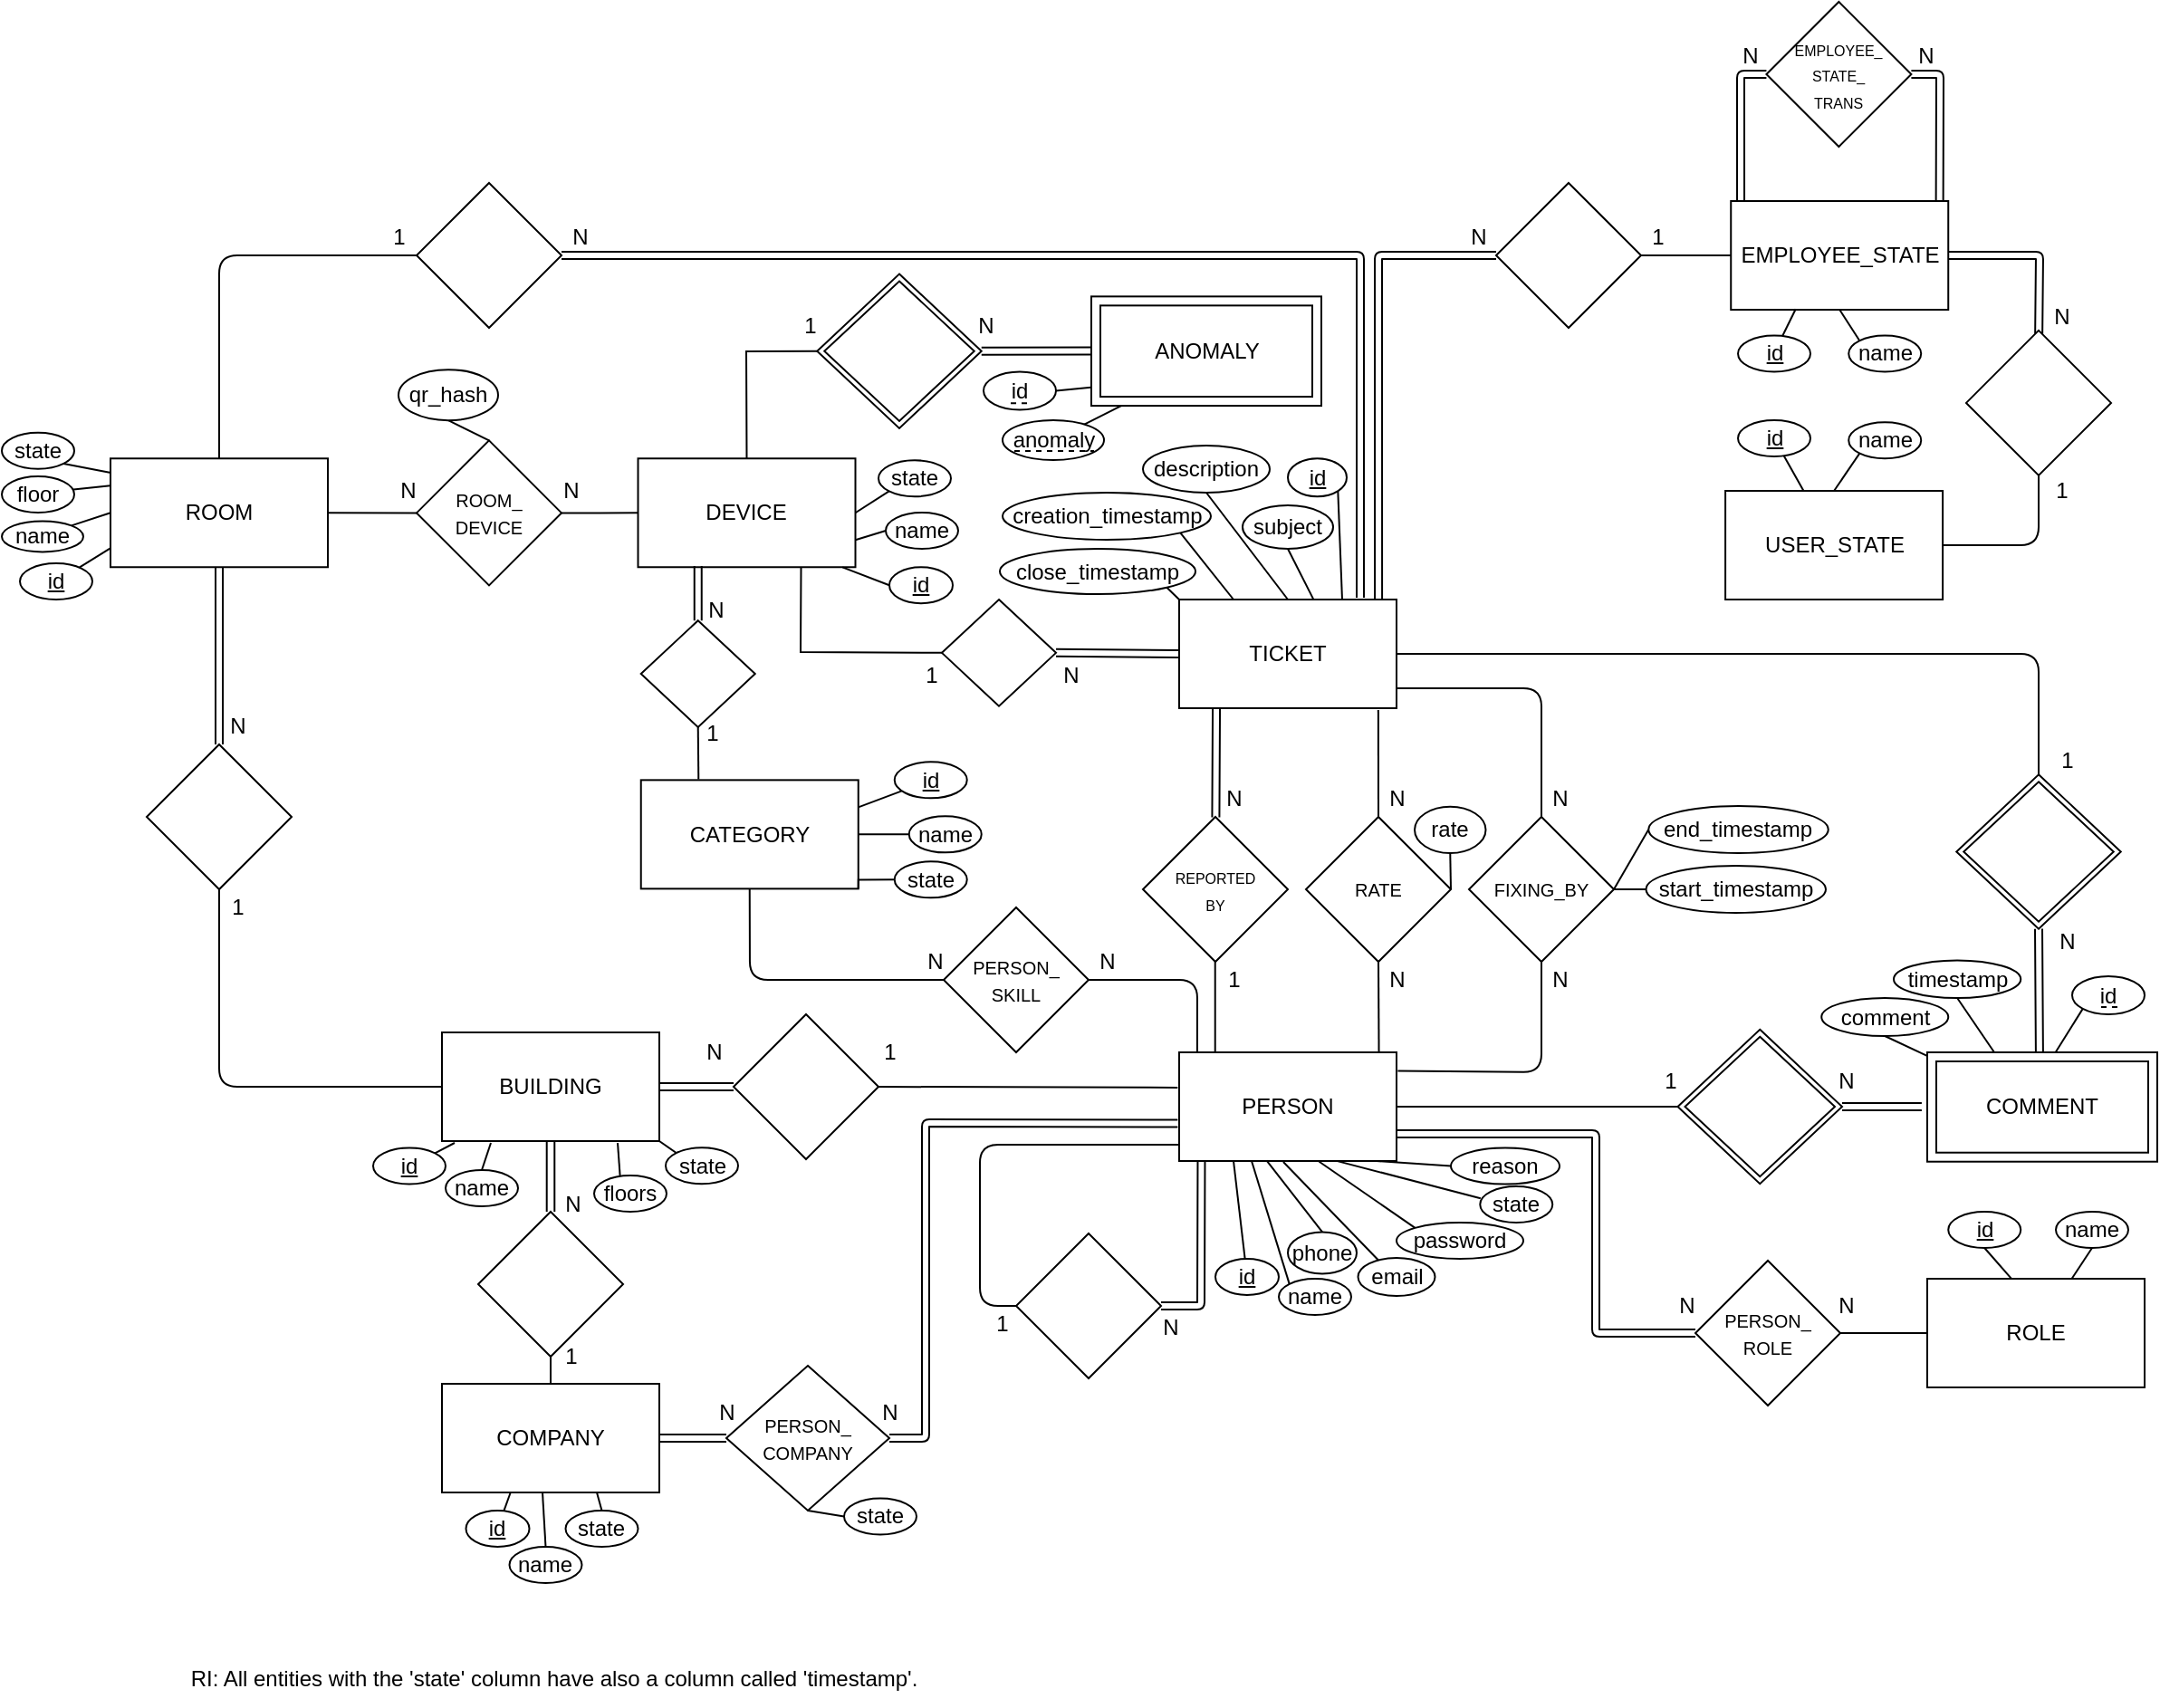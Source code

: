 <mxfile version="14.5.1" type="device"><diagram id="GrZFwum2bMTk4C1iSO5-" name="Página-1"><mxGraphModel dx="1913" dy="-371" grid="1" gridSize="10" guides="1" tooltips="1" connect="1" arrows="1" fold="1" page="1" pageScale="1" pageWidth="827" pageHeight="1169" math="0" shadow="0"><root><mxCell id="0"/><mxCell id="1" parent="0"/><mxCell id="RYFZq0HlwkiOwRN-TB-2-16" value="COMMENT" style="shape=ext;margin=3;double=1;whiteSpace=wrap;html=1;align=center;strokeWidth=1;perimeterSpacing=7;" parent="1" vertex="1"><mxGeometry x="443" y="1780" width="127" height="60.36" as="geometry"/></mxCell><mxCell id="RYFZq0HlwkiOwRN-TB-2-18" value="&amp;nbsp;" style="shape=rhombus;double=1;perimeter=rhombusPerimeter;whiteSpace=wrap;html=1;align=center;" parent="1" vertex="1"><mxGeometry x="459.13" y="1626.64" width="90.75" height="85.18" as="geometry"/></mxCell><mxCell id="RYFZq0HlwkiOwRN-TB-2-20" value="" style="shape=link;html=1;endArrow=none;endFill=0;entryX=0.489;entryY=0.094;entryDx=0;entryDy=0;entryPerimeter=0;exitX=0.5;exitY=1;exitDx=0;exitDy=0;" parent="1" source="RYFZq0HlwkiOwRN-TB-2-18" target="RYFZq0HlwkiOwRN-TB-2-16" edge="1"><mxGeometry relative="1" as="geometry"><mxPoint x="647" y="1809" as="sourcePoint"/><mxPoint x="570.937" y="1808.99" as="targetPoint"/><Array as="points"/></mxGeometry></mxCell><mxCell id="RYFZq0HlwkiOwRN-TB-2-24" style="edgeStyle=none;orthogonalLoop=1;jettySize=auto;html=1;exitX=0;exitY=0.5;exitDx=0;exitDy=0;entryX=1;entryY=0.5;entryDx=0;entryDy=0;endArrow=none;endFill=0;" parent="1" source="RYFZq0HlwkiOwRN-TB-2-21" target="RYFZq0HlwkiOwRN-TB-2-23" edge="1"><mxGeometry relative="1" as="geometry"/></mxCell><mxCell id="RYFZq0HlwkiOwRN-TB-2-21" value="&amp;nbsp;" style="shape=rhombus;double=1;perimeter=rhombusPerimeter;whiteSpace=wrap;html=1;align=center;" parent="1" vertex="1"><mxGeometry x="305.25" y="1767.41" width="90.75" height="85.18" as="geometry"/></mxCell><mxCell id="RYFZq0HlwkiOwRN-TB-2-22" value="" style="shape=link;html=1;endArrow=none;endFill=0;entryX=0.028;entryY=0.498;entryDx=0;entryDy=0;entryPerimeter=0;exitX=1;exitY=0.5;exitDx=0;exitDy=0;" parent="1" source="RYFZq0HlwkiOwRN-TB-2-21" target="RYFZq0HlwkiOwRN-TB-2-16" edge="1"><mxGeometry relative="1" as="geometry"><mxPoint x="370" y="1810" as="sourcePoint"/><mxPoint x="580.937" y="1818.99" as="targetPoint"/><Array as="points"/></mxGeometry></mxCell><mxCell id="RYFZq0HlwkiOwRN-TB-2-51" style="edgeStyle=none;orthogonalLoop=1;jettySize=auto;html=1;exitX=0.083;exitY=0;exitDx=0;exitDy=0;endArrow=none;endFill=0;entryX=1;entryY=0.5;entryDx=0;entryDy=0;exitPerimeter=0;" parent="1" source="RYFZq0HlwkiOwRN-TB-2-23" target="RYFZq0HlwkiOwRN-TB-2-52" edge="1"><mxGeometry relative="1" as="geometry"><mxPoint x="-50" y="1795.207" as="targetPoint"/><Array as="points"><mxPoint x="40" y="1740"/></Array></mxGeometry></mxCell><mxCell id="RYFZq0HlwkiOwRN-TB-2-101" style="edgeStyle=none;orthogonalLoop=1;jettySize=auto;html=1;exitX=1;exitY=0.75;exitDx=0;exitDy=0;endArrow=none;endFill=0;entryX=0;entryY=0.5;entryDx=0;entryDy=0;shape=link;" parent="1" source="RYFZq0HlwkiOwRN-TB-2-23" target="RYFZq0HlwkiOwRN-TB-2-102" edge="1"><mxGeometry relative="1" as="geometry"><mxPoint x="230" y="1950" as="targetPoint"/><Array as="points"><mxPoint x="260" y="1825"/><mxPoint x="260" y="1881"/><mxPoint x="260" y="1935"/></Array></mxGeometry></mxCell><mxCell id="RYFZq0HlwkiOwRN-TB-2-23" value="PERSON" style="whiteSpace=wrap;html=1;" parent="1" vertex="1"><mxGeometry x="30" y="1780" width="120" height="60" as="geometry"/></mxCell><mxCell id="RYFZq0HlwkiOwRN-TB-2-109" style="edgeStyle=none;orthogonalLoop=1;jettySize=auto;html=1;exitX=1;exitY=1;exitDx=0;exitDy=0;entryX=0.75;entryY=0;entryDx=0;entryDy=0;endArrow=none;endFill=0;" parent="1" source="RYFZq0HlwkiOwRN-TB-2-25" target="RYFZq0HlwkiOwRN-TB-2-30" edge="1"><mxGeometry relative="1" as="geometry"/></mxCell><mxCell id="RYFZq0HlwkiOwRN-TB-2-25" value="&lt;u&gt;id&lt;/u&gt;" style="ellipse;whiteSpace=wrap;html=1;" parent="1" vertex="1"><mxGeometry x="90" y="1452.13" width="32.5" height="21" as="geometry"/></mxCell><mxCell id="RYFZq0HlwkiOwRN-TB-2-27" style="edgeStyle=none;orthogonalLoop=1;jettySize=auto;html=1;exitX=0.5;exitY=1;exitDx=0;exitDy=0;endArrow=none;endFill=0;entryX=0.049;entryY=0.12;entryDx=0;entryDy=0;entryPerimeter=0;" parent="1" source="RYFZq0HlwkiOwRN-TB-2-26" target="RYFZq0HlwkiOwRN-TB-2-16" edge="1"><mxGeometry relative="1" as="geometry"><mxPoint x="440" y="1781" as="targetPoint"/></mxGeometry></mxCell><mxCell id="RYFZq0HlwkiOwRN-TB-2-26" value="comment" style="ellipse;whiteSpace=wrap;html=1;" parent="1" vertex="1"><mxGeometry x="384.62" y="1750" width="70" height="21" as="geometry"/></mxCell><mxCell id="RYFZq0HlwkiOwRN-TB-2-97" style="edgeStyle=none;orthogonalLoop=1;jettySize=auto;html=1;exitX=0.917;exitY=-0.002;exitDx=0;exitDy=0;entryX=0;entryY=0.5;entryDx=0;entryDy=0;endArrow=none;endFill=0;exitPerimeter=0;shape=link;" parent="1" source="RYFZq0HlwkiOwRN-TB-2-30" target="RYFZq0HlwkiOwRN-TB-2-96" edge="1"><mxGeometry relative="1" as="geometry"><Array as="points"><mxPoint x="140" y="1340"/></Array></mxGeometry></mxCell><mxCell id="4DxrZLOItLQlelW7S1bW-68" style="edgeStyle=orthogonalEdgeStyle;rounded=1;orthogonalLoop=1;jettySize=auto;html=1;exitX=1;exitY=0.5;exitDx=0;exitDy=0;endArrow=none;endFill=0;entryX=0.5;entryY=0;entryDx=0;entryDy=0;" parent="1" source="RYFZq0HlwkiOwRN-TB-2-30" target="RYFZq0HlwkiOwRN-TB-2-18" edge="1"><mxGeometry relative="1" as="geometry"><mxPoint x="505" y="1600" as="targetPoint"/></mxGeometry></mxCell><mxCell id="RYFZq0HlwkiOwRN-TB-2-30" value="TICKET" style="whiteSpace=wrap;html=1;" parent="1" vertex="1"><mxGeometry x="30" y="1530" width="120" height="60" as="geometry"/></mxCell><mxCell id="RYFZq0HlwkiOwRN-TB-2-34" style="edgeStyle=none;orthogonalLoop=1;jettySize=auto;html=1;entryX=0.916;entryY=1.016;entryDx=0;entryDy=0;endArrow=none;endFill=0;entryPerimeter=0;exitX=0.5;exitY=0;exitDx=0;exitDy=0;" parent="1" source="RYFZq0HlwkiOwRN-TB-2-32" target="RYFZq0HlwkiOwRN-TB-2-30" edge="1"><mxGeometry relative="1" as="geometry"><mxPoint x="110" y="1590" as="targetPoint"/><mxPoint x="100" y="1640" as="sourcePoint"/></mxGeometry></mxCell><mxCell id="RYFZq0HlwkiOwRN-TB-2-94" style="edgeStyle=none;orthogonalLoop=1;jettySize=auto;html=1;exitX=0.5;exitY=1;exitDx=0;exitDy=0;endArrow=none;endFill=0;entryX=0.919;entryY=0;entryDx=0;entryDy=0;entryPerimeter=0;" parent="1" source="RYFZq0HlwkiOwRN-TB-2-32" target="RYFZq0HlwkiOwRN-TB-2-23" edge="1"><mxGeometry relative="1" as="geometry"><mxPoint x="130" y="1780" as="targetPoint"/></mxGeometry></mxCell><mxCell id="RYFZq0HlwkiOwRN-TB-2-32" value="&lt;font style=&quot;font-size: 10px&quot;&gt;RATE&lt;/font&gt;" style="rhombus;whiteSpace=wrap;html=1;" parent="1" vertex="1"><mxGeometry x="100" y="1650" width="80" height="80" as="geometry"/></mxCell><mxCell id="RYFZq0HlwkiOwRN-TB-2-41" style="edgeStyle=none;orthogonalLoop=1;jettySize=auto;html=1;entryX=0.171;entryY=1.006;entryDx=0;entryDy=0;entryPerimeter=0;endArrow=none;endFill=0;shape=link;" parent="1" source="RYFZq0HlwkiOwRN-TB-2-36" edge="1"><mxGeometry relative="1" as="geometry"><mxPoint x="50.52" y="1590.36" as="targetPoint"/></mxGeometry></mxCell><mxCell id="RYFZq0HlwkiOwRN-TB-2-36" value="&lt;font style=&quot;font-size: 8px&quot;&gt;REPORTED&lt;br&gt;BY&lt;/font&gt;" style="rhombus;whiteSpace=wrap;html=1;" parent="1" vertex="1"><mxGeometry x="10" y="1650" width="80" height="80" as="geometry"/></mxCell><mxCell id="RYFZq0HlwkiOwRN-TB-2-40" value="" style="html=1;endArrow=none;endFill=0;exitX=0.5;exitY=1;exitDx=0;exitDy=0;" parent="1" edge="1"><mxGeometry relative="1" as="geometry"><mxPoint x="49.86" y="1730" as="sourcePoint"/><mxPoint x="49.86" y="1780" as="targetPoint"/><Array as="points"/></mxGeometry></mxCell><mxCell id="RYFZq0HlwkiOwRN-TB-2-43" style="edgeStyle=none;orthogonalLoop=1;jettySize=auto;html=1;entryX=1.006;entryY=0.17;entryDx=0;entryDy=0;entryPerimeter=0;endArrow=none;endFill=0;" parent="1" source="RYFZq0HlwkiOwRN-TB-2-42" target="RYFZq0HlwkiOwRN-TB-2-23" edge="1"><mxGeometry relative="1" as="geometry"><Array as="points"><mxPoint x="230" y="1791"/></Array></mxGeometry></mxCell><mxCell id="RYFZq0HlwkiOwRN-TB-2-44" style="edgeStyle=none;orthogonalLoop=1;jettySize=auto;html=1;endArrow=none;endFill=0;entryX=1;entryY=0.817;entryDx=0;entryDy=0;entryPerimeter=0;" parent="1" source="RYFZq0HlwkiOwRN-TB-2-42" target="RYFZq0HlwkiOwRN-TB-2-30" edge="1"><mxGeometry relative="1" as="geometry"><mxPoint x="150" y="1579" as="targetPoint"/><Array as="points"><mxPoint x="230" y="1579"/></Array></mxGeometry></mxCell><mxCell id="RYFZq0HlwkiOwRN-TB-2-42" value="&lt;font style=&quot;font-size: 10px&quot;&gt;FIXING_BY&lt;/font&gt;" style="rhombus;whiteSpace=wrap;html=1;" parent="1" vertex="1"><mxGeometry x="190" y="1650" width="80" height="80" as="geometry"/></mxCell><mxCell id="RYFZq0HlwkiOwRN-TB-2-46" value="N" style="text;html=1;align=center;verticalAlign=middle;resizable=0;points=[];autosize=1;" parent="1" vertex="1"><mxGeometry x="140" y="1730" width="20" height="20" as="geometry"/></mxCell><mxCell id="RYFZq0HlwkiOwRN-TB-2-47" value="N" style="text;html=1;align=center;verticalAlign=middle;resizable=0;points=[];autosize=1;" parent="1" vertex="1"><mxGeometry x="50" y="1630" width="20" height="20" as="geometry"/></mxCell><mxCell id="RYFZq0HlwkiOwRN-TB-2-48" value="1" style="text;html=1;align=center;verticalAlign=middle;resizable=0;points=[];autosize=1;" parent="1" vertex="1"><mxGeometry x="50" y="1730" width="20" height="20" as="geometry"/></mxCell><mxCell id="RYFZq0HlwkiOwRN-TB-2-49" value="N" style="text;html=1;align=center;verticalAlign=middle;resizable=0;points=[];autosize=1;" parent="1" vertex="1"><mxGeometry x="230" y="1730" width="20" height="20" as="geometry"/></mxCell><mxCell id="RYFZq0HlwkiOwRN-TB-2-50" value="N" style="text;html=1;align=center;verticalAlign=middle;resizable=0;points=[];autosize=1;" parent="1" vertex="1"><mxGeometry x="230" y="1630" width="20" height="20" as="geometry"/></mxCell><mxCell id="RYFZq0HlwkiOwRN-TB-2-54" style="edgeStyle=none;orthogonalLoop=1;jettySize=auto;html=1;exitX=0;exitY=0.5;exitDx=0;exitDy=0;entryX=0.5;entryY=1;entryDx=0;entryDy=0;endArrow=none;endFill=0;" parent="1" source="RYFZq0HlwkiOwRN-TB-2-52" target="RYFZq0HlwkiOwRN-TB-2-53" edge="1"><mxGeometry relative="1" as="geometry"><Array as="points"><mxPoint x="-207" y="1740"/></Array></mxGeometry></mxCell><mxCell id="RYFZq0HlwkiOwRN-TB-2-52" value="&lt;font style=&quot;font-size: 10px&quot;&gt;PERSON_&lt;br&gt;SKILL&lt;/font&gt;" style="rhombus;whiteSpace=wrap;html=1;" parent="1" vertex="1"><mxGeometry x="-100" y="1700" width="80" height="80" as="geometry"/></mxCell><mxCell id="RYFZq0HlwkiOwRN-TB-2-53" value="CATEGORY" style="whiteSpace=wrap;html=1;" parent="1" vertex="1"><mxGeometry x="-267.13" y="1629.68" width="120" height="60" as="geometry"/></mxCell><mxCell id="RYFZq0HlwkiOwRN-TB-2-63" style="edgeStyle=none;orthogonalLoop=1;jettySize=auto;html=1;endArrow=none;endFill=0;entryX=0.25;entryY=1;entryDx=0;entryDy=0;" parent="1" source="RYFZq0HlwkiOwRN-TB-2-62" target="RYFZq0HlwkiOwRN-TB-2-23" edge="1"><mxGeometry relative="1" as="geometry"><mxPoint x="68" y="1840" as="targetPoint"/></mxGeometry></mxCell><mxCell id="RYFZq0HlwkiOwRN-TB-2-62" value="&lt;u&gt;id&lt;/u&gt;" style="ellipse;whiteSpace=wrap;html=1;" parent="1" vertex="1"><mxGeometry x="50" y="1894" width="35" height="20" as="geometry"/></mxCell><mxCell id="RYFZq0HlwkiOwRN-TB-2-64" style="edgeStyle=none;orthogonalLoop=1;jettySize=auto;html=1;exitX=0;exitY=0;exitDx=0;exitDy=0;endArrow=none;endFill=0;" parent="1" source="RYFZq0HlwkiOwRN-TB-2-65" edge="1"><mxGeometry relative="1" as="geometry"><mxPoint x="70" y="1840" as="targetPoint"/></mxGeometry></mxCell><mxCell id="RYFZq0HlwkiOwRN-TB-2-65" value="name" style="ellipse;whiteSpace=wrap;html=1;" parent="1" vertex="1"><mxGeometry x="85" y="1905.0" width="40" height="20" as="geometry"/></mxCell><mxCell id="RYFZq0HlwkiOwRN-TB-2-66" style="edgeStyle=none;orthogonalLoop=1;jettySize=auto;html=1;exitX=0.5;exitY=0;exitDx=0;exitDy=0;endArrow=none;endFill=0;entryX=0.402;entryY=0.994;entryDx=0;entryDy=0;entryPerimeter=0;" parent="1" source="RYFZq0HlwkiOwRN-TB-2-67" target="RYFZq0HlwkiOwRN-TB-2-23" edge="1"><mxGeometry relative="1" as="geometry"><mxPoint x="79" y="1841" as="targetPoint"/></mxGeometry></mxCell><mxCell id="RYFZq0HlwkiOwRN-TB-2-67" value="phone" style="ellipse;whiteSpace=wrap;html=1;" parent="1" vertex="1"><mxGeometry x="90" y="1879.23" width="38" height="23" as="geometry"/></mxCell><mxCell id="RYFZq0HlwkiOwRN-TB-2-107" style="edgeStyle=none;orthogonalLoop=1;jettySize=auto;html=1;exitX=0;exitY=0.5;exitDx=0;exitDy=0;endArrow=none;endFill=0;entryX=0.004;entryY=0.85;entryDx=0;entryDy=0;entryPerimeter=0;" parent="1" source="RYFZq0HlwkiOwRN-TB-2-68" target="RYFZq0HlwkiOwRN-TB-2-23" edge="1"><mxGeometry relative="1" as="geometry"><Array as="points"><mxPoint x="-80" y="1920"/><mxPoint x="-80" y="1870"/><mxPoint x="-80" y="1831"/></Array><mxPoint x="27" y="1831" as="targetPoint"/></mxGeometry></mxCell><mxCell id="RYFZq0HlwkiOwRN-TB-2-68" value="" style="rhombus;whiteSpace=wrap;html=1;" parent="1" vertex="1"><mxGeometry x="-60" y="1880" width="80" height="80" as="geometry"/></mxCell><mxCell id="RYFZq0HlwkiOwRN-TB-2-71" value="1" style="text;html=1;align=center;verticalAlign=middle;resizable=0;points=[];autosize=1;" parent="1" vertex="1"><mxGeometry x="-78" y="1920" width="20" height="20" as="geometry"/></mxCell><mxCell id="RYFZq0HlwkiOwRN-TB-2-72" value="N" style="text;html=1;align=center;verticalAlign=middle;resizable=0;points=[];autosize=1;" parent="1" vertex="1"><mxGeometry x="15" y="1922" width="20" height="20" as="geometry"/></mxCell><mxCell id="RYFZq0HlwkiOwRN-TB-2-78" value="BUILDING" style="whiteSpace=wrap;html=1;" parent="1" vertex="1"><mxGeometry x="-377" y="1769" width="120" height="60" as="geometry"/></mxCell><mxCell id="RYFZq0HlwkiOwRN-TB-2-79" value="ROOM" style="whiteSpace=wrap;html=1;" parent="1" vertex="1"><mxGeometry x="-560" y="1452.13" width="120" height="60" as="geometry"/></mxCell><mxCell id="RYFZq0HlwkiOwRN-TB-2-81" style="edgeStyle=none;orthogonalLoop=1;jettySize=auto;html=1;exitX=0;exitY=0.5;exitDx=0;exitDy=0;entryX=0.5;entryY=0;entryDx=0;entryDy=0;endArrow=none;endFill=0;" parent="1" source="RYFZq0HlwkiOwRN-TB-2-80" target="RYFZq0HlwkiOwRN-TB-2-79" edge="1"><mxGeometry relative="1" as="geometry"><Array as="points"><mxPoint x="-500" y="1340"/></Array><mxPoint x="-425" y="1360" as="sourcePoint"/></mxGeometry></mxCell><mxCell id="RYFZq0HlwkiOwRN-TB-2-80" value="" style="rhombus;whiteSpace=wrap;html=1;" parent="1" vertex="1"><mxGeometry x="-391" y="1300" width="80" height="80" as="geometry"/></mxCell><mxCell id="RYFZq0HlwkiOwRN-TB-2-82" value="" style="shape=link;html=1;endArrow=none;endFill=0;exitX=1;exitY=0.5;exitDx=0;exitDy=0;" parent="1" source="RYFZq0HlwkiOwRN-TB-2-80" edge="1"><mxGeometry relative="1" as="geometry"><mxPoint x="39.86" y="1760" as="sourcePoint"/><mxPoint x="130" y="1529" as="targetPoint"/><Array as="points"><mxPoint x="130" y="1340"/></Array></mxGeometry></mxCell><mxCell id="RYFZq0HlwkiOwRN-TB-2-84" style="edgeStyle=none;orthogonalLoop=1;jettySize=auto;html=1;entryX=0.5;entryY=1;entryDx=0;entryDy=0;endArrow=none;endFill=0;shape=link;" parent="1" source="RYFZq0HlwkiOwRN-TB-2-83" target="RYFZq0HlwkiOwRN-TB-2-79" edge="1"><mxGeometry relative="1" as="geometry"><mxPoint x="-560" y="1515.0" as="targetPoint"/><Array as="points"/></mxGeometry></mxCell><mxCell id="RYFZq0HlwkiOwRN-TB-2-83" value="" style="rhombus;whiteSpace=wrap;html=1;" parent="1" vertex="1"><mxGeometry x="-540" y="1610" width="80" height="80" as="geometry"/></mxCell><mxCell id="91-ZPQvY1ZH8oRgqDygV-6" style="edgeStyle=none;rounded=0;orthogonalLoop=1;jettySize=auto;html=1;exitX=1;exitY=0.5;exitDx=0;exitDy=0;entryX=-0.007;entryY=0.324;entryDx=0;entryDy=0;entryPerimeter=0;endArrow=none;endFill=0;" parent="1" source="RYFZq0HlwkiOwRN-TB-2-87" target="RYFZq0HlwkiOwRN-TB-2-23" edge="1"><mxGeometry relative="1" as="geometry"/></mxCell><mxCell id="RYFZq0HlwkiOwRN-TB-2-87" value="&lt;br&gt;" style="rhombus;whiteSpace=wrap;html=1;" parent="1" vertex="1"><mxGeometry x="-216" y="1759" width="80" height="80" as="geometry"/></mxCell><mxCell id="RYFZq0HlwkiOwRN-TB-2-98" style="edgeStyle=none;orthogonalLoop=1;jettySize=auto;html=1;endArrow=none;endFill=0;entryX=0;entryY=0.5;entryDx=0;entryDy=0;" parent="1" source="RYFZq0HlwkiOwRN-TB-2-96" target="RYFZq0HlwkiOwRN-TB-2-99" edge="1"><mxGeometry relative="1" as="geometry"><mxPoint x="352.37" y="1360" as="targetPoint"/></mxGeometry></mxCell><mxCell id="RYFZq0HlwkiOwRN-TB-2-96" value="&amp;nbsp;" style="rhombus;whiteSpace=wrap;html=1;" parent="1" vertex="1"><mxGeometry x="204.99" y="1300" width="80" height="80" as="geometry"/></mxCell><mxCell id="RYFZq0HlwkiOwRN-TB-2-99" value="EMPLOYEE_STATE" style="whiteSpace=wrap;html=1;" parent="1" vertex="1"><mxGeometry x="334.62" y="1310" width="120" height="60" as="geometry"/></mxCell><mxCell id="RYFZq0HlwkiOwRN-TB-2-102" value="&lt;font style=&quot;font-size: 10px&quot;&gt;PERSON_&lt;br&gt;ROLE&lt;/font&gt;" style="rhombus;whiteSpace=wrap;html=1;" parent="1" vertex="1"><mxGeometry x="315.01" y="1895" width="80" height="80" as="geometry"/></mxCell><mxCell id="RYFZq0HlwkiOwRN-TB-2-103" value="" style="html=1;endArrow=none;endFill=0;exitX=1;exitY=0.5;exitDx=0;exitDy=0;entryX=0;entryY=0.5;entryDx=0;entryDy=0;" parent="1" source="RYFZq0HlwkiOwRN-TB-2-102" target="RYFZq0HlwkiOwRN-TB-2-104" edge="1"><mxGeometry relative="1" as="geometry"><mxPoint x="378.5" y="1805.18" as="sourcePoint"/><mxPoint x="447.75" y="1935" as="targetPoint"/><Array as="points"/></mxGeometry></mxCell><mxCell id="RYFZq0HlwkiOwRN-TB-2-104" value="ROLE" style="whiteSpace=wrap;html=1;" parent="1" vertex="1"><mxGeometry x="443" y="1905" width="120" height="60" as="geometry"/></mxCell><mxCell id="RYFZq0HlwkiOwRN-TB-2-110" style="edgeStyle=none;orthogonalLoop=1;jettySize=auto;html=1;exitX=0.5;exitY=1;exitDx=0;exitDy=0;entryX=0.618;entryY=-0.001;entryDx=0;entryDy=0;endArrow=none;endFill=0;entryPerimeter=0;" parent="1" source="RYFZq0HlwkiOwRN-TB-2-111" target="RYFZq0HlwkiOwRN-TB-2-30" edge="1"><mxGeometry relative="1" as="geometry"><mxPoint x="70" y="1511.5" as="targetPoint"/></mxGeometry></mxCell><mxCell id="RYFZq0HlwkiOwRN-TB-2-111" value="subject" style="ellipse;whiteSpace=wrap;html=1;" parent="1" vertex="1"><mxGeometry x="65" y="1478" width="50" height="24" as="geometry"/></mxCell><mxCell id="RYFZq0HlwkiOwRN-TB-2-114" value="" style="edgeStyle=none;orthogonalLoop=1;jettySize=auto;html=1;endArrow=none;endFill=0;exitX=0.5;exitY=1;exitDx=0;exitDy=0;entryX=0.5;entryY=0;entryDx=0;entryDy=0;" parent="1" source="RYFZq0HlwkiOwRN-TB-2-113" target="RYFZq0HlwkiOwRN-TB-2-30" edge="1"><mxGeometry relative="1" as="geometry"><mxPoint x="45" y="1528" as="targetPoint"/></mxGeometry></mxCell><mxCell id="RYFZq0HlwkiOwRN-TB-2-113" value="description" style="ellipse;whiteSpace=wrap;html=1;" parent="1" vertex="1"><mxGeometry x="10" y="1445" width="70" height="26" as="geometry"/></mxCell><mxCell id="RYFZq0HlwkiOwRN-TB-2-117" style="edgeStyle=none;orthogonalLoop=1;jettySize=auto;html=1;exitX=1;exitY=1;exitDx=0;exitDy=0;endArrow=none;endFill=0;entryX=0.25;entryY=0;entryDx=0;entryDy=0;" parent="1" source="RYFZq0HlwkiOwRN-TB-2-115" target="RYFZq0HlwkiOwRN-TB-2-30" edge="1"><mxGeometry relative="1" as="geometry"><mxPoint x="-86" y="1481" as="targetPoint"/></mxGeometry></mxCell><mxCell id="RYFZq0HlwkiOwRN-TB-2-115" value="creation_timestamp" style="ellipse;whiteSpace=wrap;html=1;" parent="1" vertex="1"><mxGeometry x="-67.5" y="1471" width="115" height="26" as="geometry"/></mxCell><mxCell id="RYFZq0HlwkiOwRN-TB-2-118" style="edgeStyle=none;orthogonalLoop=1;jettySize=auto;html=1;exitX=1;exitY=1;exitDx=0;exitDy=0;entryX=0;entryY=0;entryDx=0;entryDy=0;endArrow=none;endFill=0;" parent="1" source="RYFZq0HlwkiOwRN-TB-2-116" target="RYFZq0HlwkiOwRN-TB-2-30" edge="1"><mxGeometry relative="1" as="geometry"/></mxCell><mxCell id="RYFZq0HlwkiOwRN-TB-2-116" value="close_timestamp" style="ellipse;whiteSpace=wrap;html=1;" parent="1" vertex="1"><mxGeometry x="-69" y="1502" width="108" height="25" as="geometry"/></mxCell><mxCell id="RYFZq0HlwkiOwRN-TB-2-121" style="edgeStyle=none;orthogonalLoop=1;jettySize=auto;html=1;exitX=1;exitY=0;exitDx=0;exitDy=0;entryX=0;entryY=0.5;entryDx=0;entryDy=0;endArrow=none;endFill=0;" parent="1" source="RYFZq0HlwkiOwRN-TB-2-120" target="RYFZq0HlwkiOwRN-TB-2-79" edge="1"><mxGeometry relative="1" as="geometry"/></mxCell><mxCell id="RYFZq0HlwkiOwRN-TB-2-120" value="name" style="ellipse;whiteSpace=wrap;html=1;" parent="1" vertex="1"><mxGeometry x="-620" y="1486.69" width="45" height="17" as="geometry"/></mxCell><mxCell id="RYFZq0HlwkiOwRN-TB-2-123" style="edgeStyle=none;orthogonalLoop=1;jettySize=auto;html=1;entryX=0.001;entryY=0.824;entryDx=0;entryDy=0;endArrow=none;endFill=0;entryPerimeter=0;" parent="1" source="RYFZq0HlwkiOwRN-TB-2-122" target="RYFZq0HlwkiOwRN-TB-2-79" edge="1"><mxGeometry relative="1" as="geometry"/></mxCell><mxCell id="RYFZq0HlwkiOwRN-TB-2-122" value="&lt;u&gt;id&lt;/u&gt;" style="ellipse;whiteSpace=wrap;html=1;" parent="1" vertex="1"><mxGeometry x="-610" y="1510" width="40" height="20" as="geometry"/></mxCell><mxCell id="RYFZq0HlwkiOwRN-TB-2-125" style="edgeStyle=none;orthogonalLoop=1;jettySize=auto;html=1;exitX=0.96;exitY=0.367;exitDx=0;exitDy=0;endArrow=none;endFill=0;exitPerimeter=0;entryX=0;entryY=0.25;entryDx=0;entryDy=0;" parent="1" source="RYFZq0HlwkiOwRN-TB-2-124" target="RYFZq0HlwkiOwRN-TB-2-79" edge="1"><mxGeometry relative="1" as="geometry"><mxPoint x="-570" y="1488.13" as="targetPoint"/></mxGeometry></mxCell><mxCell id="RYFZq0HlwkiOwRN-TB-2-124" value="floor" style="ellipse;whiteSpace=wrap;html=1;" parent="1" vertex="1"><mxGeometry x="-620" y="1462" width="40" height="20" as="geometry"/></mxCell><mxCell id="91-ZPQvY1ZH8oRgqDygV-7" style="edgeStyle=none;rounded=0;orthogonalLoop=1;jettySize=auto;html=1;exitX=1;exitY=0;exitDx=0;exitDy=0;endArrow=none;endFill=0;" parent="1" source="RYFZq0HlwkiOwRN-TB-2-126" edge="1"><mxGeometry relative="1" as="geometry"><mxPoint x="-370" y="1830" as="targetPoint"/></mxGeometry></mxCell><mxCell id="RYFZq0HlwkiOwRN-TB-2-126" value="&lt;u&gt;id&lt;/u&gt;" style="ellipse;whiteSpace=wrap;html=1;" parent="1" vertex="1"><mxGeometry x="-415" y="1832.77" width="40" height="20" as="geometry"/></mxCell><mxCell id="RYFZq0HlwkiOwRN-TB-2-129" style="edgeStyle=none;orthogonalLoop=1;jettySize=auto;html=1;endArrow=none;endFill=0;" parent="1" edge="1"><mxGeometry relative="1" as="geometry"><mxPoint x="-350" y="1830" as="targetPoint"/><mxPoint x="-360" y="1860" as="sourcePoint"/></mxGeometry></mxCell><mxCell id="RYFZq0HlwkiOwRN-TB-2-128" value="name" style="ellipse;whiteSpace=wrap;html=1;" parent="1" vertex="1"><mxGeometry x="-375" y="1845.0" width="40" height="20" as="geometry"/></mxCell><mxCell id="RYFZq0HlwkiOwRN-TB-2-131" style="edgeStyle=none;orthogonalLoop=1;jettySize=auto;html=1;exitX=0.392;exitY=0.955;exitDx=0;exitDy=0;endArrow=none;endFill=0;exitPerimeter=0;" parent="1" source="RYFZq0HlwkiOwRN-TB-2-130" edge="1"><mxGeometry relative="1" as="geometry"><mxPoint x="-280" y="1830" as="targetPoint"/></mxGeometry></mxCell><mxCell id="RYFZq0HlwkiOwRN-TB-2-130" value="floors" style="ellipse;whiteSpace=wrap;html=1;" parent="1" vertex="1"><mxGeometry x="-293" y="1848.0" width="40" height="20" as="geometry"/></mxCell><mxCell id="RYFZq0HlwkiOwRN-TB-2-134" style="edgeStyle=none;orthogonalLoop=1;jettySize=auto;html=1;exitX=0.5;exitY=1;exitDx=0;exitDy=0;entryX=0.388;entryY=0.001;entryDx=0;entryDy=0;entryPerimeter=0;endArrow=none;endFill=0;" parent="1" source="RYFZq0HlwkiOwRN-TB-2-133" target="RYFZq0HlwkiOwRN-TB-2-104" edge="1"><mxGeometry relative="1" as="geometry"/></mxCell><mxCell id="RYFZq0HlwkiOwRN-TB-2-133" value="&lt;u&gt;id&lt;/u&gt;" style="ellipse;whiteSpace=wrap;html=1;" parent="1" vertex="1"><mxGeometry x="454.62" y="1868" width="40" height="20" as="geometry"/></mxCell><mxCell id="RYFZq0HlwkiOwRN-TB-2-136" style="edgeStyle=none;orthogonalLoop=1;jettySize=auto;html=1;exitX=0.5;exitY=1;exitDx=0;exitDy=0;endArrow=none;endFill=0;" parent="1" source="RYFZq0HlwkiOwRN-TB-2-135" target="RYFZq0HlwkiOwRN-TB-2-104" edge="1"><mxGeometry relative="1" as="geometry"/></mxCell><mxCell id="RYFZq0HlwkiOwRN-TB-2-135" value="name" style="ellipse;whiteSpace=wrap;html=1;" parent="1" vertex="1"><mxGeometry x="514" y="1868" width="40" height="20" as="geometry"/></mxCell><mxCell id="RYFZq0HlwkiOwRN-TB-2-138" style="edgeStyle=none;orthogonalLoop=1;jettySize=auto;html=1;endArrow=none;endFill=0;entryX=0.298;entryY=0.994;entryDx=0;entryDy=0;entryPerimeter=0;" parent="1" source="RYFZq0HlwkiOwRN-TB-2-137" target="RYFZq0HlwkiOwRN-TB-2-99" edge="1"><mxGeometry relative="1" as="geometry"><mxPoint x="370" y="1371" as="targetPoint"/></mxGeometry></mxCell><mxCell id="RYFZq0HlwkiOwRN-TB-2-137" value="&lt;u&gt;id&lt;/u&gt;" style="ellipse;whiteSpace=wrap;html=1;" parent="1" vertex="1"><mxGeometry x="338.51" y="1384.25" width="40" height="20" as="geometry"/></mxCell><mxCell id="RYFZq0HlwkiOwRN-TB-2-139" style="edgeStyle=none;orthogonalLoop=1;jettySize=auto;html=1;exitX=0;exitY=0;exitDx=0;exitDy=0;entryX=0.5;entryY=1;entryDx=0;entryDy=0;endArrow=none;endFill=0;" parent="1" source="RYFZq0HlwkiOwRN-TB-2-140" target="RYFZq0HlwkiOwRN-TB-2-99" edge="1"><mxGeometry relative="1" as="geometry"><mxPoint x="399.1" y="1348.68" as="targetPoint"/></mxGeometry></mxCell><mxCell id="RYFZq0HlwkiOwRN-TB-2-140" value="name" style="ellipse;whiteSpace=wrap;html=1;" parent="1" vertex="1"><mxGeometry x="399.62" y="1384.25" width="40" height="20" as="geometry"/></mxCell><mxCell id="RYFZq0HlwkiOwRN-TB-2-142" value="USER_STATE" style="whiteSpace=wrap;html=1;" parent="1" vertex="1"><mxGeometry x="331.55" y="1470" width="120" height="60" as="geometry"/></mxCell><mxCell id="RYFZq0HlwkiOwRN-TB-2-146" style="edgeStyle=none;orthogonalLoop=1;jettySize=auto;html=1;entryX=1;entryY=0.25;entryDx=0;entryDy=0;endArrow=none;endFill=0;" parent="1" source="RYFZq0HlwkiOwRN-TB-2-147" target="RYFZq0HlwkiOwRN-TB-2-53" edge="1"><mxGeometry relative="1" as="geometry"><mxPoint x="-87.19" y="1684.68" as="targetPoint"/></mxGeometry></mxCell><mxCell id="RYFZq0HlwkiOwRN-TB-2-147" value="&lt;u&gt;id&lt;/u&gt;" style="ellipse;whiteSpace=wrap;html=1;" parent="1" vertex="1"><mxGeometry x="-127.13" y="1619.68" width="40" height="20" as="geometry"/></mxCell><mxCell id="RYFZq0HlwkiOwRN-TB-2-148" style="edgeStyle=none;orthogonalLoop=1;jettySize=auto;html=1;exitX=0;exitY=0.5;exitDx=0;exitDy=0;entryX=1;entryY=0.5;entryDx=0;entryDy=0;endArrow=none;endFill=0;" parent="1" source="RYFZq0HlwkiOwRN-TB-2-149" target="RYFZq0HlwkiOwRN-TB-2-53" edge="1"><mxGeometry relative="1" as="geometry"><mxPoint x="-74.35" y="1684.32" as="targetPoint"/></mxGeometry></mxCell><mxCell id="RYFZq0HlwkiOwRN-TB-2-149" value="name" style="ellipse;whiteSpace=wrap;html=1;" parent="1" vertex="1"><mxGeometry x="-119.13" y="1649.68" width="40" height="20" as="geometry"/></mxCell><mxCell id="RYFZq0HlwkiOwRN-TB-2-150" value="N" style="text;html=1;align=center;verticalAlign=middle;resizable=0;points=[];autosize=1;" parent="1" vertex="1"><mxGeometry x="184.99" y="1320" width="20" height="20" as="geometry"/></mxCell><mxCell id="RYFZq0HlwkiOwRN-TB-2-151" value="1" style="text;html=1;align=center;verticalAlign=middle;resizable=0;points=[];autosize=1;" parent="1" vertex="1"><mxGeometry x="283.5" y="1320" width="20" height="20" as="geometry"/></mxCell><mxCell id="RYFZq0HlwkiOwRN-TB-2-157" value="N" style="text;html=1;align=center;verticalAlign=middle;resizable=0;points=[];autosize=1;" parent="1" vertex="1"><mxGeometry x="-115" y="1720" width="20" height="20" as="geometry"/></mxCell><mxCell id="RYFZq0HlwkiOwRN-TB-2-160" value="N" style="text;html=1;align=center;verticalAlign=middle;resizable=0;points=[];autosize=1;" parent="1" vertex="1"><mxGeometry x="-500" y="1590" width="20" height="20" as="geometry"/></mxCell><mxCell id="RYFZq0HlwkiOwRN-TB-2-161" value="1" style="text;html=1;align=center;verticalAlign=middle;resizable=0;points=[];autosize=1;" parent="1" vertex="1"><mxGeometry x="-500" y="1690" width="20" height="20" as="geometry"/></mxCell><mxCell id="RYFZq0HlwkiOwRN-TB-2-162" value="1" style="text;html=1;align=center;verticalAlign=middle;resizable=0;points=[];autosize=1;" parent="1" vertex="1"><mxGeometry x="-411" y="1320" width="20" height="20" as="geometry"/></mxCell><mxCell id="RYFZq0HlwkiOwRN-TB-2-163" value="N" style="text;html=1;align=center;verticalAlign=middle;resizable=0;points=[];autosize=1;" parent="1" vertex="1"><mxGeometry x="-311" y="1320" width="20" height="20" as="geometry"/></mxCell><mxCell id="RYFZq0HlwkiOwRN-TB-2-164" value="N" style="text;html=1;align=center;verticalAlign=middle;resizable=0;points=[];autosize=1;" parent="1" vertex="1"><mxGeometry x="-20" y="1720" width="20" height="20" as="geometry"/></mxCell><mxCell id="RYFZq0HlwkiOwRN-TB-2-165" value="N" style="text;html=1;align=center;verticalAlign=middle;resizable=0;points=[];autosize=1;" parent="1" vertex="1"><mxGeometry x="-237" y="1770" width="20" height="20" as="geometry"/></mxCell><mxCell id="RYFZq0HlwkiOwRN-TB-2-166" value="1" style="text;html=1;align=center;verticalAlign=middle;resizable=0;points=[];autosize=1;" parent="1" vertex="1"><mxGeometry x="-140" y="1770" width="20" height="20" as="geometry"/></mxCell><mxCell id="RYFZq0HlwkiOwRN-TB-2-167" value="N" style="text;html=1;align=center;verticalAlign=middle;resizable=0;points=[];autosize=1;" parent="1" vertex="1"><mxGeometry x="388.38" y="1785.82" width="20" height="20" as="geometry"/></mxCell><mxCell id="RYFZq0HlwkiOwRN-TB-2-168" value="1" style="text;html=1;align=center;verticalAlign=middle;resizable=0;points=[];autosize=1;" parent="1" vertex="1"><mxGeometry x="291.38" y="1785.82" width="20" height="20" as="geometry"/></mxCell><mxCell id="RYFZq0HlwkiOwRN-TB-2-169" value="N" style="text;html=1;align=center;verticalAlign=middle;resizable=0;points=[];autosize=1;" parent="1" vertex="1"><mxGeometry x="510" y="1709.23" width="20" height="20" as="geometry"/></mxCell><mxCell id="RYFZq0HlwkiOwRN-TB-2-170" value="N" style="text;html=1;align=center;verticalAlign=middle;resizable=0;points=[];autosize=1;" parent="1" vertex="1"><mxGeometry x="388.38" y="1910" width="20" height="20" as="geometry"/></mxCell><mxCell id="RYFZq0HlwkiOwRN-TB-2-171" value="N" style="text;html=1;align=center;verticalAlign=middle;resizable=0;points=[];autosize=1;" parent="1" vertex="1"><mxGeometry x="300" y="1910" width="20" height="20" as="geometry"/></mxCell><mxCell id="RYFZq0HlwkiOwRN-TB-2-172" value="1" style="text;html=1;align=center;verticalAlign=middle;resizable=0;points=[];autosize=1;" parent="1" vertex="1"><mxGeometry x="510.25" y="1609.23" width="20" height="20" as="geometry"/></mxCell><mxCell id="RYFZq0HlwkiOwRN-TB-2-45" value="N" style="text;html=1;align=center;verticalAlign=middle;resizable=0;points=[];autosize=1;" parent="1" vertex="1"><mxGeometry x="140" y="1630" width="20" height="20" as="geometry"/></mxCell><mxCell id="BypYlK6TPlcSNbQTzxUB-7" value="COMPANY" style="whiteSpace=wrap;html=1;" parent="1" vertex="1"><mxGeometry x="-377" y="1963" width="120" height="60" as="geometry"/></mxCell><mxCell id="4DxrZLOItLQlelW7S1bW-1" value="" style="shape=link;html=1;endArrow=none;endFill=0;entryX=1;entryY=0.5;entryDx=0;entryDy=0;exitX=0.102;exitY=1.003;exitDx=0;exitDy=0;exitPerimeter=0;" parent="1" source="RYFZq0HlwkiOwRN-TB-2-23" target="RYFZq0HlwkiOwRN-TB-2-68" edge="1"><mxGeometry relative="1" as="geometry"><mxPoint x="40" y="1850" as="sourcePoint"/><mxPoint x="449.948" y="1820.031" as="targetPoint"/><Array as="points"><mxPoint x="42" y="1920"/></Array></mxGeometry></mxCell><mxCell id="4DxrZLOItLQlelW7S1bW-13" style="edgeStyle=none;orthogonalLoop=1;jettySize=auto;html=1;exitX=0.267;exitY=0.064;exitDx=0;exitDy=0;entryX=0.479;entryY=1.008;entryDx=0;entryDy=0;entryPerimeter=0;endArrow=none;endFill=0;exitPerimeter=0;" parent="1" source="4DxrZLOItLQlelW7S1bW-7" target="RYFZq0HlwkiOwRN-TB-2-23" edge="1"><mxGeometry relative="1" as="geometry"/></mxCell><mxCell id="4DxrZLOItLQlelW7S1bW-7" value="email" style="ellipse;whiteSpace=wrap;html=1;" parent="1" vertex="1"><mxGeometry x="128.75" y="1893.5" width="42.5" height="21" as="geometry"/></mxCell><mxCell id="4DxrZLOItLQlelW7S1bW-17" style="edgeStyle=none;orthogonalLoop=1;jettySize=auto;html=1;exitX=0;exitY=0.5;exitDx=0;exitDy=0;entryX=0.907;entryY=1;entryDx=0;entryDy=0;entryPerimeter=0;endArrow=none;endFill=0;" parent="1" source="4DxrZLOItLQlelW7S1bW-8" target="RYFZq0HlwkiOwRN-TB-2-23" edge="1"><mxGeometry relative="1" as="geometry"/></mxCell><mxCell id="4DxrZLOItLQlelW7S1bW-8" value="reason" style="ellipse;whiteSpace=wrap;html=1;" parent="1" vertex="1"><mxGeometry x="180" y="1832.77" width="60" height="20" as="geometry"/></mxCell><mxCell id="4DxrZLOItLQlelW7S1bW-16" style="edgeStyle=none;orthogonalLoop=1;jettySize=auto;html=1;exitX=0;exitY=0;exitDx=0;exitDy=0;endArrow=none;endFill=0;entryX=0.643;entryY=1.004;entryDx=0;entryDy=0;entryPerimeter=0;" parent="1" source="4DxrZLOItLQlelW7S1bW-3" target="RYFZq0HlwkiOwRN-TB-2-23" edge="1"><mxGeometry relative="1" as="geometry"><mxPoint x="115" y="1870" as="targetPoint"/></mxGeometry></mxCell><mxCell id="4DxrZLOItLQlelW7S1bW-14" style="edgeStyle=none;orthogonalLoop=1;jettySize=auto;html=1;entryX=0.724;entryY=0.999;entryDx=0;entryDy=0;entryPerimeter=0;endArrow=none;endFill=0;exitX=0.007;exitY=0.329;exitDx=0;exitDy=0;exitPerimeter=0;" parent="1" source="4DxrZLOItLQlelW7S1bW-10" target="RYFZq0HlwkiOwRN-TB-2-23" edge="1"><mxGeometry relative="1" as="geometry"><mxPoint x="161" y="1870" as="sourcePoint"/></mxGeometry></mxCell><mxCell id="4DxrZLOItLQlelW7S1bW-10" value="state" style="ellipse;whiteSpace=wrap;html=1;" parent="1" vertex="1"><mxGeometry x="196.13" y="1854" width="40" height="20" as="geometry"/></mxCell><mxCell id="4DxrZLOItLQlelW7S1bW-19" style="edgeStyle=none;orthogonalLoop=1;jettySize=auto;html=1;exitX=1;exitY=0;exitDx=0;exitDy=0;endArrow=none;endFill=0;" parent="1" edge="1"><mxGeometry relative="1" as="geometry"><mxPoint x="234.445" y="1909.474" as="sourcePoint"/><mxPoint x="235.429" y="1909.703" as="targetPoint"/></mxGeometry></mxCell><mxCell id="4DxrZLOItLQlelW7S1bW-21" value="" style="shape=link;html=1;endArrow=none;endFill=0;entryX=0.5;entryY=1;entryDx=0;entryDy=0;width=4.286;exitX=0.5;exitY=0;exitDx=0;exitDy=0;" parent="1" source="4DxrZLOItLQlelW7S1bW-22" target="RYFZq0HlwkiOwRN-TB-2-78" edge="1"><mxGeometry relative="1" as="geometry"><mxPoint x="-620" y="1690" as="sourcePoint"/><mxPoint x="-130" y="1820" as="targetPoint"/><Array as="points"/></mxGeometry></mxCell><mxCell id="4DxrZLOItLQlelW7S1bW-23" style="edgeStyle=none;orthogonalLoop=1;jettySize=auto;html=1;exitX=0.5;exitY=1;exitDx=0;exitDy=0;endArrow=none;endFill=0;entryX=0.5;entryY=0;entryDx=0;entryDy=0;" parent="1" source="4DxrZLOItLQlelW7S1bW-22" target="BypYlK6TPlcSNbQTzxUB-7" edge="1"><mxGeometry relative="1" as="geometry"><mxPoint x="-317" y="1958" as="targetPoint"/></mxGeometry></mxCell><mxCell id="4DxrZLOItLQlelW7S1bW-22" value="" style="rhombus;whiteSpace=wrap;html=1;" parent="1" vertex="1"><mxGeometry x="-357" y="1868" width="80" height="80" as="geometry"/></mxCell><mxCell id="4DxrZLOItLQlelW7S1bW-24" value="&lt;font style=&quot;font-size: 10px&quot;&gt;PERSON_&lt;br&gt;COMPANY&lt;/font&gt;" style="rhombus;whiteSpace=wrap;html=1;" parent="1" vertex="1"><mxGeometry x="-220" y="1953" width="90" height="80" as="geometry"/></mxCell><mxCell id="4DxrZLOItLQlelW7S1bW-25" value="" style="shape=link;html=1;endArrow=none;endFill=0;width=4;exitX=1;exitY=0.5;exitDx=0;exitDy=0;entryX=-0.007;entryY=0.655;entryDx=0;entryDy=0;endSize=6;entryPerimeter=0;" parent="1" source="4DxrZLOItLQlelW7S1bW-24" target="RYFZq0HlwkiOwRN-TB-2-23" edge="1"><mxGeometry relative="1" as="geometry"><mxPoint x="-520" y="1760" as="sourcePoint"/><mxPoint x="-120" y="1890" as="targetPoint"/><Array as="points"><mxPoint x="-110" y="1993"/><mxPoint x="-110" y="1819"/></Array></mxGeometry></mxCell><mxCell id="4DxrZLOItLQlelW7S1bW-27" value="" style="shape=link;html=1;endArrow=none;endFill=0;exitX=0;exitY=0.5;exitDx=0;exitDy=0;entryX=1;entryY=0.5;entryDx=0;entryDy=0;" parent="1" source="4DxrZLOItLQlelW7S1bW-24" target="BypYlK6TPlcSNbQTzxUB-7" edge="1"><mxGeometry relative="1" as="geometry"><mxPoint x="-252" y="1959.36" as="sourcePoint"/><mxPoint x="-324.64" y="1989.26" as="targetPoint"/><Array as="points"/></mxGeometry></mxCell><mxCell id="4DxrZLOItLQlelW7S1bW-29" style="edgeStyle=none;orthogonalLoop=1;jettySize=auto;html=1;exitX=0;exitY=0;exitDx=0;exitDy=0;entryX=1;entryY=1;entryDx=0;entryDy=0;endArrow=none;endFill=0;" parent="1" source="4DxrZLOItLQlelW7S1bW-28" target="RYFZq0HlwkiOwRN-TB-2-78" edge="1"><mxGeometry relative="1" as="geometry"/></mxCell><mxCell id="4DxrZLOItLQlelW7S1bW-28" value="state" style="ellipse;whiteSpace=wrap;html=1;" parent="1" vertex="1"><mxGeometry x="-253.5" y="1832.59" width="40" height="20" as="geometry"/></mxCell><mxCell id="4DxrZLOItLQlelW7S1bW-36" style="edgeStyle=none;orthogonalLoop=1;jettySize=auto;html=1;entryX=0.103;entryY=1;entryDx=0;entryDy=0;endArrow=none;endFill=0;entryPerimeter=0;" parent="1" source="4DxrZLOItLQlelW7S1bW-37" edge="1"><mxGeometry relative="1" as="geometry"><mxPoint x="-339.14" y="2023" as="targetPoint"/></mxGeometry></mxCell><mxCell id="4DxrZLOItLQlelW7S1bW-37" value="&lt;u&gt;id&lt;/u&gt;" style="ellipse;whiteSpace=wrap;html=1;" parent="1" vertex="1"><mxGeometry x="-363.75" y="2033" width="35" height="20" as="geometry"/></mxCell><mxCell id="4DxrZLOItLQlelW7S1bW-38" style="edgeStyle=none;orthogonalLoop=1;jettySize=auto;html=1;exitX=0.5;exitY=0;exitDx=0;exitDy=0;endArrow=none;endFill=0;entryX=0.25;entryY=1;entryDx=0;entryDy=0;" parent="1" source="4DxrZLOItLQlelW7S1bW-39" edge="1"><mxGeometry relative="1" as="geometry"><mxPoint x="-321.5" y="2023" as="targetPoint"/></mxGeometry></mxCell><mxCell id="4DxrZLOItLQlelW7S1bW-39" value="name" style="ellipse;whiteSpace=wrap;html=1;" parent="1" vertex="1"><mxGeometry x="-339.75" y="2053.0" width="40" height="20" as="geometry"/></mxCell><mxCell id="4DxrZLOItLQlelW7S1bW-40" style="edgeStyle=none;orthogonalLoop=1;jettySize=auto;html=1;exitX=0.5;exitY=0;exitDx=0;exitDy=0;endArrow=none;endFill=0;entryX=0.5;entryY=1;entryDx=0;entryDy=0;" parent="1" source="4DxrZLOItLQlelW7S1bW-41" edge="1"><mxGeometry relative="1" as="geometry"><mxPoint x="-291.5" y="2023" as="targetPoint"/></mxGeometry></mxCell><mxCell id="4DxrZLOItLQlelW7S1bW-41" value="state" style="ellipse;whiteSpace=wrap;html=1;" parent="1" vertex="1"><mxGeometry x="-308.75" y="2033.0" width="40" height="20" as="geometry"/></mxCell><mxCell id="4DxrZLOItLQlelW7S1bW-42" style="edgeStyle=none;orthogonalLoop=1;jettySize=auto;html=1;exitX=0;exitY=0.5;exitDx=0;exitDy=0;endArrow=none;endFill=0;entryX=0.5;entryY=1;entryDx=0;entryDy=0;" parent="1" source="4DxrZLOItLQlelW7S1bW-43" target="4DxrZLOItLQlelW7S1bW-24" edge="1"><mxGeometry relative="1" as="geometry"><mxPoint x="-125" y="2003.73" as="targetPoint"/><mxPoint x="-152" y="2036.23" as="sourcePoint"/></mxGeometry></mxCell><mxCell id="4DxrZLOItLQlelW7S1bW-43" value="state" style="ellipse;whiteSpace=wrap;html=1;" parent="1" vertex="1"><mxGeometry x="-155" y="2026.23" width="40" height="20" as="geometry"/></mxCell><mxCell id="4DxrZLOItLQlelW7S1bW-44" style="edgeStyle=none;orthogonalLoop=1;jettySize=auto;html=1;exitX=1;exitY=1;exitDx=0;exitDy=0;entryX=0.001;entryY=0.132;entryDx=0;entryDy=0;endArrow=none;endFill=0;entryPerimeter=0;" parent="1" source="4DxrZLOItLQlelW7S1bW-45" target="RYFZq0HlwkiOwRN-TB-2-79" edge="1"><mxGeometry relative="1" as="geometry"><mxPoint x="-552.96" y="1453.94" as="targetPoint"/></mxGeometry></mxCell><mxCell id="4DxrZLOItLQlelW7S1bW-45" value="state" style="ellipse;whiteSpace=wrap;html=1;" parent="1" vertex="1"><mxGeometry x="-620" y="1437.88" width="40" height="20" as="geometry"/></mxCell><mxCell id="4DxrZLOItLQlelW7S1bW-46" value="N" style="text;html=1;align=center;verticalAlign=middle;resizable=0;points=[];autosize=1;" parent="1" vertex="1"><mxGeometry x="-140" y="1969.0" width="20" height="20" as="geometry"/></mxCell><mxCell id="4DxrZLOItLQlelW7S1bW-47" value="N" style="text;html=1;align=center;verticalAlign=middle;resizable=0;points=[];autosize=1;" parent="1" vertex="1"><mxGeometry x="-230" y="1969" width="20" height="20" as="geometry"/></mxCell><mxCell id="4DxrZLOItLQlelW7S1bW-49" value="N" style="text;html=1;align=center;verticalAlign=middle;resizable=0;points=[];autosize=1;" parent="1" vertex="1"><mxGeometry x="-315" y="1854" width="20" height="20" as="geometry"/></mxCell><mxCell id="4DxrZLOItLQlelW7S1bW-50" value="1" style="text;html=1;align=center;verticalAlign=middle;resizable=0;points=[];autosize=1;" parent="1" vertex="1"><mxGeometry x="-316" y="1938" width="20" height="20" as="geometry"/></mxCell><mxCell id="4DxrZLOItLQlelW7S1bW-51" style="edgeStyle=none;orthogonalLoop=1;jettySize=auto;html=1;exitX=0;exitY=0.5;exitDx=0;exitDy=0;entryX=1;entryY=0.5;entryDx=0;entryDy=0;endArrow=none;endFill=0;" parent="1" source="4DxrZLOItLQlelW7S1bW-52" target="RYFZq0HlwkiOwRN-TB-2-42" edge="1"><mxGeometry relative="1" as="geometry"><mxPoint x="369.439" y="1690.001" as="targetPoint"/></mxGeometry></mxCell><mxCell id="4DxrZLOItLQlelW7S1bW-52" value="start_timestamp" style="ellipse;whiteSpace=wrap;html=1;" parent="1" vertex="1"><mxGeometry x="287.75" y="1677" width="99.25" height="26" as="geometry"/></mxCell><mxCell id="4DxrZLOItLQlelW7S1bW-58" value="" style="shape=link;html=1;endArrow=none;endFill=0;entryX=1;entryY=0.5;entryDx=0;entryDy=0;exitX=0;exitY=0.5;exitDx=0;exitDy=0;" parent="1" source="RYFZq0HlwkiOwRN-TB-2-87" target="RYFZq0HlwkiOwRN-TB-2-78" edge="1"><mxGeometry relative="1" as="geometry"><mxPoint x="-220" y="1790" as="sourcePoint"/><mxPoint x="-127" y="1800" as="targetPoint"/><Array as="points"/></mxGeometry></mxCell><mxCell id="4DxrZLOItLQlelW7S1bW-64" style="edgeStyle=orthogonalEdgeStyle;rounded=1;orthogonalLoop=1;jettySize=auto;html=1;exitX=0.5;exitY=1;exitDx=0;exitDy=0;entryX=1;entryY=0.5;entryDx=0;entryDy=0;endArrow=none;endFill=0;" parent="1" source="4DxrZLOItLQlelW7S1bW-62" target="RYFZq0HlwkiOwRN-TB-2-142" edge="1"><mxGeometry relative="1" as="geometry"/></mxCell><mxCell id="4DxrZLOItLQlelW7S1bW-62" value="&amp;nbsp;" style="rhombus;whiteSpace=wrap;html=1;" parent="1" vertex="1"><mxGeometry x="464.5" y="1381.45" width="80" height="80" as="geometry"/></mxCell><mxCell id="4DxrZLOItLQlelW7S1bW-63" value="" style="shape=link;html=1;endArrow=none;endFill=0;entryX=1;entryY=0.5;entryDx=0;entryDy=0;exitX=0.501;exitY=0.023;exitDx=0;exitDy=0;exitPerimeter=0;" parent="1" source="4DxrZLOItLQlelW7S1bW-62" target="RYFZq0HlwkiOwRN-TB-2-99" edge="1"><mxGeometry relative="1" as="geometry"><mxPoint x="504" y="1379" as="sourcePoint"/><mxPoint x="475.75" y="1340" as="targetPoint"/><Array as="points"><mxPoint x="505" y="1340"/></Array></mxGeometry></mxCell><mxCell id="4DxrZLOItLQlelW7S1bW-66" value="N" style="text;html=1;align=center;verticalAlign=middle;resizable=0;points=[];autosize=1;" parent="1" vertex="1"><mxGeometry x="506.87" y="1364.25" width="20" height="20" as="geometry"/></mxCell><mxCell id="4DxrZLOItLQlelW7S1bW-67" value="1" style="text;html=1;align=center;verticalAlign=middle;resizable=0;points=[];autosize=1;" parent="1" vertex="1"><mxGeometry x="506.87" y="1460" width="20" height="20" as="geometry"/></mxCell><mxCell id="4DxrZLOItLQlelW7S1bW-3" value="password" style="ellipse;whiteSpace=wrap;html=1;" parent="1" vertex="1"><mxGeometry x="150" y="1874" width="70" height="20" as="geometry"/></mxCell><mxCell id="91-ZPQvY1ZH8oRgqDygV-2" style="edgeStyle=orthogonalEdgeStyle;rounded=0;orthogonalLoop=1;jettySize=auto;html=1;exitX=0;exitY=0.5;exitDx=0;exitDy=0;entryX=1;entryY=1;entryDx=0;entryDy=0;endArrow=none;endFill=0;" parent="1" source="2Ru6oacS_DgcDAdnMRsN-8" target="RYFZq0HlwkiOwRN-TB-2-53" edge="1"><mxGeometry relative="1" as="geometry"/></mxCell><mxCell id="2Ru6oacS_DgcDAdnMRsN-8" value="state" style="ellipse;whiteSpace=wrap;html=1;" parent="1" vertex="1"><mxGeometry x="-127.13" y="1674.68" width="40" height="20" as="geometry"/></mxCell><mxCell id="91-ZPQvY1ZH8oRgqDygV-10" value="DEVICE" style="whiteSpace=wrap;html=1;" parent="1" vertex="1"><mxGeometry x="-268.75" y="1452.13" width="120" height="60" as="geometry"/></mxCell><mxCell id="91-ZPQvY1ZH8oRgqDygV-17" style="edgeStyle=none;rounded=0;orthogonalLoop=1;jettySize=auto;html=1;exitX=0;exitY=0.5;exitDx=0;exitDy=0;entryX=1;entryY=0.5;entryDx=0;entryDy=0;endArrow=none;endFill=0;" parent="1" source="ajCWIHsEyrzZwtxoT9c2-14" target="RYFZq0HlwkiOwRN-TB-2-79" edge="1"><mxGeometry relative="1" as="geometry"><mxPoint x="-395" y="1482" as="sourcePoint"/></mxGeometry></mxCell><mxCell id="91-ZPQvY1ZH8oRgqDygV-27" value="N" style="text;html=1;align=center;verticalAlign=middle;resizable=0;points=[];autosize=1;" parent="1" vertex="1"><mxGeometry x="-316" y="1460.07" width="20" height="20" as="geometry"/></mxCell><mxCell id="91-ZPQvY1ZH8oRgqDygV-28" value="N" style="text;html=1;align=center;verticalAlign=middle;resizable=0;points=[];autosize=1;" parent="1" vertex="1"><mxGeometry x="-406" y="1460.07" width="20" height="20" as="geometry"/></mxCell><mxCell id="MlK4PXkso5fs3vzhssih-2" style="rounded=0;orthogonalLoop=1;jettySize=auto;html=1;exitX=0;exitY=0.5;exitDx=0;exitDy=0;endArrow=none;endFill=0;entryX=0.078;entryY=1.001;entryDx=0;entryDy=0;entryPerimeter=0;" parent="1" source="91-ZPQvY1ZH8oRgqDygV-30" edge="1"><mxGeometry relative="1" as="geometry"><mxPoint x="-155.89" y="1512.19" as="targetPoint"/></mxGeometry></mxCell><mxCell id="91-ZPQvY1ZH8oRgqDygV-30" value="&lt;u&gt;id&lt;/u&gt;" style="ellipse;whiteSpace=wrap;html=1;" parent="1" vertex="1"><mxGeometry x="-130" y="1512.13" width="35" height="20" as="geometry"/></mxCell><mxCell id="MlK4PXkso5fs3vzhssih-3" style="edgeStyle=none;rounded=0;orthogonalLoop=1;jettySize=auto;html=1;exitX=0;exitY=0.5;exitDx=0;exitDy=0;entryX=1;entryY=0.75;entryDx=0;entryDy=0;endArrow=none;endFill=0;" parent="1" source="91-ZPQvY1ZH8oRgqDygV-31" target="91-ZPQvY1ZH8oRgqDygV-10" edge="1"><mxGeometry relative="1" as="geometry"><mxPoint x="-135.25" y="1512.13" as="targetPoint"/></mxGeometry></mxCell><mxCell id="91-ZPQvY1ZH8oRgqDygV-31" value="name" style="ellipse;whiteSpace=wrap;html=1;" parent="1" vertex="1"><mxGeometry x="-132" y="1482.0" width="40" height="20" as="geometry"/></mxCell><mxCell id="MlK4PXkso5fs3vzhssih-4" style="edgeStyle=none;rounded=0;orthogonalLoop=1;jettySize=auto;html=1;exitX=0;exitY=1;exitDx=0;exitDy=0;endArrow=none;endFill=0;entryX=1;entryY=0.5;entryDx=0;entryDy=0;" parent="1" source="91-ZPQvY1ZH8oRgqDygV-33" target="91-ZPQvY1ZH8oRgqDygV-10" edge="1"><mxGeometry relative="1" as="geometry"><mxPoint x="-122.41" y="1512.25" as="targetPoint"/></mxGeometry></mxCell><mxCell id="91-ZPQvY1ZH8oRgqDygV-33" value="state" style="ellipse;whiteSpace=wrap;html=1;" parent="1" vertex="1"><mxGeometry x="-136" y="1453.13" width="40" height="20" as="geometry"/></mxCell><mxCell id="91-ZPQvY1ZH8oRgqDygV-37" style="edgeStyle=none;rounded=0;orthogonalLoop=1;jettySize=auto;html=1;exitX=0.5;exitY=0;exitDx=0;exitDy=0;endArrow=none;endFill=0;entryX=0.5;entryY=1;entryDx=0;entryDy=0;" parent="1" source="ajCWIHsEyrzZwtxoT9c2-14" target="91-ZPQvY1ZH8oRgqDygV-38" edge="1"><mxGeometry relative="1" as="geometry"><mxPoint x="-301" y="1442.07" as="targetPoint"/><mxPoint x="-378.5" y="1442.07" as="sourcePoint"/></mxGeometry></mxCell><mxCell id="91-ZPQvY1ZH8oRgqDygV-38" value="qr_hash" style="ellipse;whiteSpace=wrap;html=1;" parent="1" vertex="1"><mxGeometry x="-401" y="1403.07" width="55" height="28" as="geometry"/></mxCell><mxCell id="LD1c7uivHDu_mmsikoDT-2" style="edgeStyle=none;orthogonalLoop=1;jettySize=auto;html=1;exitX=0;exitY=0.5;exitDx=0;exitDy=0;entryX=0.5;entryY=1;entryDx=0;entryDy=0;endArrow=none;endFill=0;" parent="1" source="RYFZq0HlwkiOwRN-TB-2-78" target="RYFZq0HlwkiOwRN-TB-2-83" edge="1"><mxGeometry relative="1" as="geometry"><Array as="points"><mxPoint x="-500" y="1799"/></Array><mxPoint x="-355" y="1370" as="sourcePoint"/><mxPoint x="-490" y="1480.0" as="targetPoint"/></mxGeometry></mxCell><mxCell id="yXnQ-61mR8m4aKtuEmLe-3" style="edgeStyle=none;orthogonalLoop=1;jettySize=auto;html=1;exitX=0;exitY=1;exitDx=0;exitDy=0;entryX=0.553;entryY=0.091;entryDx=0;entryDy=0;entryPerimeter=0;endArrow=none;endFill=0;" parent="1" source="yXnQ-61mR8m4aKtuEmLe-4" target="RYFZq0HlwkiOwRN-TB-2-16" edge="1"><mxGeometry relative="1" as="geometry"><mxPoint x="569.996" y="1784.99" as="targetPoint"/></mxGeometry></mxCell><mxCell id="yXnQ-61mR8m4aKtuEmLe-4" value="id" style="ellipse;whiteSpace=wrap;html=1;" parent="1" vertex="1"><mxGeometry x="523" y="1738" width="40" height="21" as="geometry"/></mxCell><mxCell id="yXnQ-61mR8m4aKtuEmLe-5" value="" style="endArrow=none;dashed=1;html=1;" parent="1" edge="1"><mxGeometry width="50" height="50" relative="1" as="geometry"><mxPoint x="538.98" y="1755" as="sourcePoint"/><mxPoint x="549.02" y="1755" as="targetPoint"/></mxGeometry></mxCell><mxCell id="yXnQ-61mR8m4aKtuEmLe-6" style="edgeStyle=none;orthogonalLoop=1;jettySize=auto;html=1;exitX=0.5;exitY=1;exitDx=0;exitDy=0;endArrow=none;endFill=0;" parent="1" source="yXnQ-61mR8m4aKtuEmLe-7" edge="1"><mxGeometry relative="1" as="geometry"><mxPoint x="480" y="1780" as="targetPoint"/></mxGeometry></mxCell><mxCell id="yXnQ-61mR8m4aKtuEmLe-7" value="timestamp" style="ellipse;whiteSpace=wrap;html=1;" parent="1" vertex="1"><mxGeometry x="424.5" y="1729.23" width="70.12" height="20.77" as="geometry"/></mxCell><mxCell id="MlK4PXkso5fs3vzhssih-1" style="edgeStyle=orthogonalEdgeStyle;rounded=0;orthogonalLoop=1;jettySize=auto;html=1;exitX=1;exitY=0.5;exitDx=0;exitDy=0;endArrow=none;endFill=0;entryX=0;entryY=0.5;entryDx=0;entryDy=0;" parent="1" source="ajCWIHsEyrzZwtxoT9c2-14" target="91-ZPQvY1ZH8oRgqDygV-10" edge="1"><mxGeometry relative="1" as="geometry"><mxPoint x="-285" y="1482" as="sourcePoint"/><mxPoint x="-270" y="1482" as="targetPoint"/></mxGeometry></mxCell><mxCell id="ajCWIHsEyrzZwtxoT9c2-3" value="" style="rhombus;whiteSpace=wrap;html=1;" parent="1" vertex="1"><mxGeometry x="-267.13" y="1541.6" width="63" height="58.87" as="geometry"/></mxCell><mxCell id="ajCWIHsEyrzZwtxoT9c2-4" value="N" style="text;html=1;align=center;verticalAlign=middle;resizable=0;points=[];autosize=1;" parent="1" vertex="1"><mxGeometry x="-235.63" y="1526.47" width="20" height="20" as="geometry"/></mxCell><mxCell id="ajCWIHsEyrzZwtxoT9c2-5" value="1" style="text;html=1;align=center;verticalAlign=middle;resizable=0;points=[];autosize=1;" parent="1" vertex="1"><mxGeometry x="-238.13" y="1594.34" width="20" height="20" as="geometry"/></mxCell><mxCell id="ajCWIHsEyrzZwtxoT9c2-12" value="" style="endArrow=none;html=1;rounded=0;fontSize=9;exitX=0.5;exitY=0;exitDx=0;exitDy=0;shape=link;entryX=0.5;entryY=0;entryDx=0;entryDy=0;" parent="1" source="ajCWIHsEyrzZwtxoT9c2-3" edge="1"><mxGeometry width="50" height="50" relative="1" as="geometry"><mxPoint x="-255.63" y="1570.47" as="sourcePoint"/><mxPoint x="-235.63" y="1511.47" as="targetPoint"/></mxGeometry></mxCell><mxCell id="ajCWIHsEyrzZwtxoT9c2-13" value="" style="endArrow=none;html=1;rounded=0;fontSize=9;entryX=0.5;entryY=1;entryDx=0;entryDy=0;exitX=0.169;exitY=-0.004;exitDx=0;exitDy=0;exitPerimeter=0;" parent="1" target="ajCWIHsEyrzZwtxoT9c2-3" edge="1"><mxGeometry width="50" height="50" relative="1" as="geometry"><mxPoint x="-235.35" y="1629.23" as="sourcePoint"/><mxPoint x="-205.63" y="1600.47" as="targetPoint"/></mxGeometry></mxCell><mxCell id="ajCWIHsEyrzZwtxoT9c2-14" value="&lt;font style=&quot;font-size: 10px&quot;&gt;ROOM_&lt;br&gt;DEVICE&lt;/font&gt;" style="rhombus;whiteSpace=wrap;html=1;" parent="1" vertex="1"><mxGeometry x="-391" y="1442.2" width="80" height="80" as="geometry"/></mxCell><mxCell id="ajCWIHsEyrzZwtxoT9c2-18" style="edgeStyle=none;rounded=0;orthogonalLoop=1;jettySize=auto;html=1;fontSize=10;endArrow=none;endFill=0;entryX=0.17;entryY=0.903;entryDx=0;entryDy=0;entryPerimeter=0;" parent="1" source="ajCWIHsEyrzZwtxoT9c2-17" target="eXtdBfaItYJOVSSYNdUa-20" edge="1"><mxGeometry relative="1" as="geometry"><mxPoint x="160" y="1421" as="targetPoint"/></mxGeometry></mxCell><mxCell id="ajCWIHsEyrzZwtxoT9c2-17" value="anomaly" style="ellipse;whiteSpace=wrap;html=1;" parent="1" vertex="1"><mxGeometry x="-67.5" y="1431" width="56" height="22" as="geometry"/></mxCell><mxCell id="eXtdBfaItYJOVSSYNdUa-9" style="edgeStyle=none;orthogonalLoop=1;jettySize=auto;html=1;endArrow=none;endFill=0;" parent="1" source="eXtdBfaItYJOVSSYNdUa-10" target="RYFZq0HlwkiOwRN-TB-2-142" edge="1"><mxGeometry relative="1" as="geometry"><mxPoint x="375.92" y="1417.52" as="targetPoint"/></mxGeometry></mxCell><mxCell id="eXtdBfaItYJOVSSYNdUa-10" value="&lt;u&gt;id&lt;/u&gt;" style="ellipse;whiteSpace=wrap;html=1;" parent="1" vertex="1"><mxGeometry x="338.51" y="1431" width="40" height="20" as="geometry"/></mxCell><mxCell id="eXtdBfaItYJOVSSYNdUa-11" style="edgeStyle=none;orthogonalLoop=1;jettySize=auto;html=1;exitX=0;exitY=1;exitDx=0;exitDy=0;entryX=0.5;entryY=0;entryDx=0;entryDy=0;endArrow=none;endFill=0;" parent="1" source="eXtdBfaItYJOVSSYNdUa-12" target="RYFZq0HlwkiOwRN-TB-2-142" edge="1"><mxGeometry relative="1" as="geometry"><mxPoint x="400.16" y="1417.88" as="targetPoint"/></mxGeometry></mxCell><mxCell id="eXtdBfaItYJOVSSYNdUa-12" value="name" style="ellipse;whiteSpace=wrap;html=1;" parent="1" vertex="1"><mxGeometry x="399.62" y="1432.13" width="40" height="20" as="geometry"/></mxCell><mxCell id="eXtdBfaItYJOVSSYNdUa-13" value="RI: All entities with the 'state' column have also a column called 'timestamp'." style="text;html=1;strokeColor=none;fillColor=none;align=center;verticalAlign=middle;whiteSpace=wrap;rounded=0;" parent="1" vertex="1"><mxGeometry x="-540" y="2111" width="450" height="30" as="geometry"/></mxCell><mxCell id="eXtdBfaItYJOVSSYNdUa-14" value="&amp;nbsp;" style="shape=rhombus;double=1;perimeter=rhombusPerimeter;whiteSpace=wrap;html=1;align=center;" parent="1" vertex="1"><mxGeometry x="-169.88" y="1350.27" width="90.75" height="85.18" as="geometry"/></mxCell><mxCell id="eXtdBfaItYJOVSSYNdUa-15" value="" style="shape=link;html=1;endArrow=none;endFill=0;entryX=0.054;entryY=0.498;entryDx=0;entryDy=0;entryPerimeter=0;exitX=1;exitY=0.5;exitDx=0;exitDy=0;" parent="1" source="eXtdBfaItYJOVSSYNdUa-14" target="eXtdBfaItYJOVSSYNdUa-20" edge="1"><mxGeometry relative="1" as="geometry"><mxPoint x="-105.13" y="1392.86" as="sourcePoint"/><mxPoint x="-35.182" y="1392.891" as="targetPoint"/><Array as="points"/></mxGeometry></mxCell><mxCell id="eXtdBfaItYJOVSSYNdUa-17" value="N" style="text;html=1;align=center;verticalAlign=middle;resizable=0;points=[];autosize=1;" parent="1" vertex="1"><mxGeometry x="-86.75" y="1368.68" width="20" height="20" as="geometry"/></mxCell><mxCell id="eXtdBfaItYJOVSSYNdUa-18" value="1" style="text;html=1;align=center;verticalAlign=middle;resizable=0;points=[];autosize=1;" parent="1" vertex="1"><mxGeometry x="-183.75" y="1368.68" width="20" height="20" as="geometry"/></mxCell><mxCell id="eXtdBfaItYJOVSSYNdUa-20" value="ANOMALY" style="shape=ext;margin=3;double=1;whiteSpace=wrap;html=1;align=center;strokeWidth=1;perimeterSpacing=7;" parent="1" vertex="1"><mxGeometry x="-18.5" y="1362.68" width="127" height="60.36" as="geometry"/></mxCell><mxCell id="eXtdBfaItYJOVSSYNdUa-21" style="edgeStyle=none;orthogonalLoop=1;jettySize=auto;html=1;exitX=1;exitY=0.5;exitDx=0;exitDy=0;entryX=0.048;entryY=0.769;entryDx=0;entryDy=0;entryPerimeter=0;endArrow=none;endFill=0;" parent="1" source="eXtdBfaItYJOVSSYNdUa-22" target="eXtdBfaItYJOVSSYNdUa-20" edge="1"><mxGeometry relative="1" as="geometry"><mxPoint x="-77.997" y="1457.877" as="targetPoint"/></mxGeometry></mxCell><mxCell id="eXtdBfaItYJOVSSYNdUa-22" value="id" style="ellipse;whiteSpace=wrap;html=1;" parent="1" vertex="1"><mxGeometry x="-78.0" y="1404.25" width="40" height="21" as="geometry"/></mxCell><mxCell id="eXtdBfaItYJOVSSYNdUa-23" value="" style="endArrow=none;dashed=1;html=1;" parent="1" edge="1"><mxGeometry width="50" height="50" relative="1" as="geometry"><mxPoint x="-62.99" y="1421.68" as="sourcePoint"/><mxPoint x="-52.95" y="1421.68" as="targetPoint"/></mxGeometry></mxCell><mxCell id="eXtdBfaItYJOVSSYNdUa-25" value="" style="endArrow=none;html=1;rounded=0;fontSize=10;entryX=0;entryY=0.5;entryDx=0;entryDy=0;exitX=0.5;exitY=0;exitDx=0;exitDy=0;" parent="1" source="91-ZPQvY1ZH8oRgqDygV-10" target="eXtdBfaItYJOVSSYNdUa-14" edge="1"><mxGeometry width="50" height="50" relative="1" as="geometry"><mxPoint x="-230" y="1451" as="sourcePoint"/><mxPoint x="-180" y="1401" as="targetPoint"/><Array as="points"><mxPoint x="-209" y="1393"/></Array></mxGeometry></mxCell><mxCell id="PoO8B1tMJ6BARkEx1-ay-1" style="edgeStyle=none;orthogonalLoop=1;jettySize=auto;html=1;exitX=0.5;exitY=1;exitDx=0;exitDy=0;entryX=1;entryY=0.5;entryDx=0;entryDy=0;endArrow=none;endFill=0;" parent="1" source="PoO8B1tMJ6BARkEx1-ay-2" target="RYFZq0HlwkiOwRN-TB-2-32" edge="1"><mxGeometry relative="1" as="geometry"><mxPoint x="153" y="1613.64" as="targetPoint"/></mxGeometry></mxCell><mxCell id="PoO8B1tMJ6BARkEx1-ay-2" value="rate" style="ellipse;whiteSpace=wrap;html=1;" parent="1" vertex="1"><mxGeometry x="160" y="1644.36" width="39.25" height="25.64" as="geometry"/></mxCell><mxCell id="qnjo2fg6OuTuw2kgXDYh-1" value="" style="endArrow=none;dashed=1;html=1;" parent="1" edge="1"><mxGeometry width="50" height="50" relative="1" as="geometry"><mxPoint x="-61" y="1448" as="sourcePoint"/><mxPoint x="-17" y="1448" as="targetPoint"/></mxGeometry></mxCell><mxCell id="VStDdkvdOrcIYmYXKvyB-1" value="" style="rhombus;whiteSpace=wrap;html=1;" parent="1" vertex="1"><mxGeometry x="-101" y="1530.0" width="63" height="58.87" as="geometry"/></mxCell><mxCell id="VStDdkvdOrcIYmYXKvyB-2" value="N" style="text;html=1;align=center;verticalAlign=middle;resizable=0;points=[];autosize=1;" parent="1" vertex="1"><mxGeometry x="-40" y="1561.7" width="20" height="20" as="geometry"/></mxCell><mxCell id="VStDdkvdOrcIYmYXKvyB-3" value="1" style="text;html=1;align=center;verticalAlign=middle;resizable=0;points=[];autosize=1;" parent="1" vertex="1"><mxGeometry x="-117.13" y="1561.7" width="20" height="20" as="geometry"/></mxCell><mxCell id="VStDdkvdOrcIYmYXKvyB-4" value="" style="endArrow=none;html=1;rounded=0;fontSize=9;exitX=0;exitY=0.5;exitDx=0;exitDy=0;entryX=0.75;entryY=1;entryDx=0;entryDy=0;" parent="1" source="VStDdkvdOrcIYmYXKvyB-1" target="91-ZPQvY1ZH8oRgqDygV-10" edge="1"><mxGeometry width="50" height="50" relative="1" as="geometry"><mxPoint x="-88.5" y="1571.13" as="sourcePoint"/><mxPoint x="-68.5" y="1512.13" as="targetPoint"/><Array as="points"><mxPoint x="-179" y="1559"/></Array></mxGeometry></mxCell><mxCell id="VStDdkvdOrcIYmYXKvyB-5" value="" style="endArrow=none;html=1;rounded=0;fontSize=9;entryX=1;entryY=0.5;entryDx=0;entryDy=0;exitX=0;exitY=0.5;exitDx=0;exitDy=0;shape=link;" parent="1" source="RYFZq0HlwkiOwRN-TB-2-30" target="VStDdkvdOrcIYmYXKvyB-1" edge="1"><mxGeometry width="50" height="50" relative="1" as="geometry"><mxPoint x="-68.22" y="1629.89" as="sourcePoint"/><mxPoint x="-38.5" y="1601.13" as="targetPoint"/></mxGeometry></mxCell><mxCell id="LbtyabeVQ36Z301S6Ub--1" value="&lt;font style=&quot;font-size: 8px&quot;&gt;EMPLOYEE_&lt;br&gt;STATE_&lt;br&gt;TRANS&lt;/font&gt;" style="rhombus;whiteSpace=wrap;html=1;" parent="1" vertex="1"><mxGeometry x="354.21" y="1200" width="80" height="80" as="geometry"/></mxCell><mxCell id="LbtyabeVQ36Z301S6Ub--2" style="edgeStyle=none;orthogonalLoop=1;jettySize=auto;html=1;exitX=0.045;exitY=0.003;exitDx=0;exitDy=0;entryX=0;entryY=0.5;entryDx=0;entryDy=0;endArrow=none;endFill=0;exitPerimeter=0;shape=link;" parent="1" source="RYFZq0HlwkiOwRN-TB-2-99" target="LbtyabeVQ36Z301S6Ub--1" edge="1"><mxGeometry relative="1" as="geometry"><Array as="points"><mxPoint x="340" y="1240"/></Array><mxPoint x="150.04" y="1539.88" as="sourcePoint"/><mxPoint x="214.99" y="1350" as="targetPoint"/></mxGeometry></mxCell><mxCell id="LbtyabeVQ36Z301S6Ub--3" style="edgeStyle=none;orthogonalLoop=1;jettySize=auto;html=1;endArrow=none;endFill=0;shape=link;exitX=0.96;exitY=-0.003;exitDx=0;exitDy=0;exitPerimeter=0;entryX=1;entryY=0.5;entryDx=0;entryDy=0;" parent="1" source="RYFZq0HlwkiOwRN-TB-2-99" target="LbtyabeVQ36Z301S6Ub--1" edge="1"><mxGeometry relative="1" as="geometry"><Array as="points"><mxPoint x="450" y="1240"/></Array><mxPoint x="450" y="1309" as="sourcePoint"/><mxPoint x="435" y="1250" as="targetPoint"/></mxGeometry></mxCell><mxCell id="LbtyabeVQ36Z301S6Ub--4" value="N" style="text;html=1;align=center;verticalAlign=middle;resizable=0;points=[];autosize=1;" parent="1" vertex="1"><mxGeometry x="431.55" y="1220" width="20" height="20" as="geometry"/></mxCell><mxCell id="LbtyabeVQ36Z301S6Ub--5" value="N" style="text;html=1;align=center;verticalAlign=middle;resizable=0;points=[];autosize=1;" parent="1" vertex="1"><mxGeometry x="334.62" y="1220" width="20" height="20" as="geometry"/></mxCell><mxCell id="xEq365YZMD-P0bF7zu-n-1" style="edgeStyle=none;orthogonalLoop=1;jettySize=auto;html=1;exitX=0;exitY=0.5;exitDx=0;exitDy=0;entryX=1;entryY=0.5;entryDx=0;entryDy=0;endArrow=none;endFill=0;" edge="1" parent="1" source="xEq365YZMD-P0bF7zu-n-2" target="RYFZq0HlwkiOwRN-TB-2-42"><mxGeometry relative="1" as="geometry"><mxPoint x="271.38" y="1657" as="targetPoint"/></mxGeometry></mxCell><mxCell id="xEq365YZMD-P0bF7zu-n-2" value="end_timestamp" style="ellipse;whiteSpace=wrap;html=1;" vertex="1" parent="1"><mxGeometry x="289.13" y="1644" width="99.25" height="26" as="geometry"/></mxCell></root></mxGraphModel></diagram></mxfile>